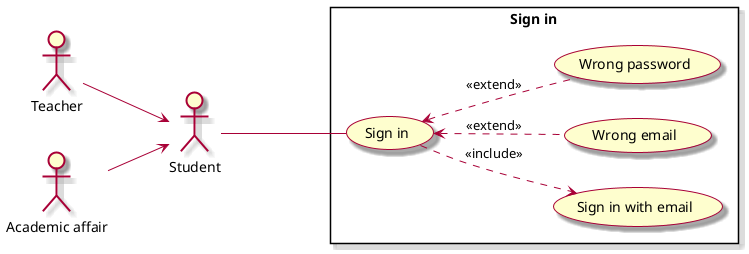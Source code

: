 @startuml UC SignInAndRegister
skin rose
left to right direction
  actor Student as s
  actor Teacher as t
  actor "Academic affair" as aff
rectangle "Sign in" {
  usecase "Sign in" as SignIn
  usecase "Sign in with email" as SignInWithEmail
  usecase "Wrong email" as WrongEmail
  usecase "Wrong password" as WrongPassword
}
s --- SignIn
SignIn ..> SignInWithEmail: <<include>>
SignIn <.. WrongEmail: <<extend>>
SignIn <.. WrongPassword: <<extend>>
aff --> s
t --> s
@enduml